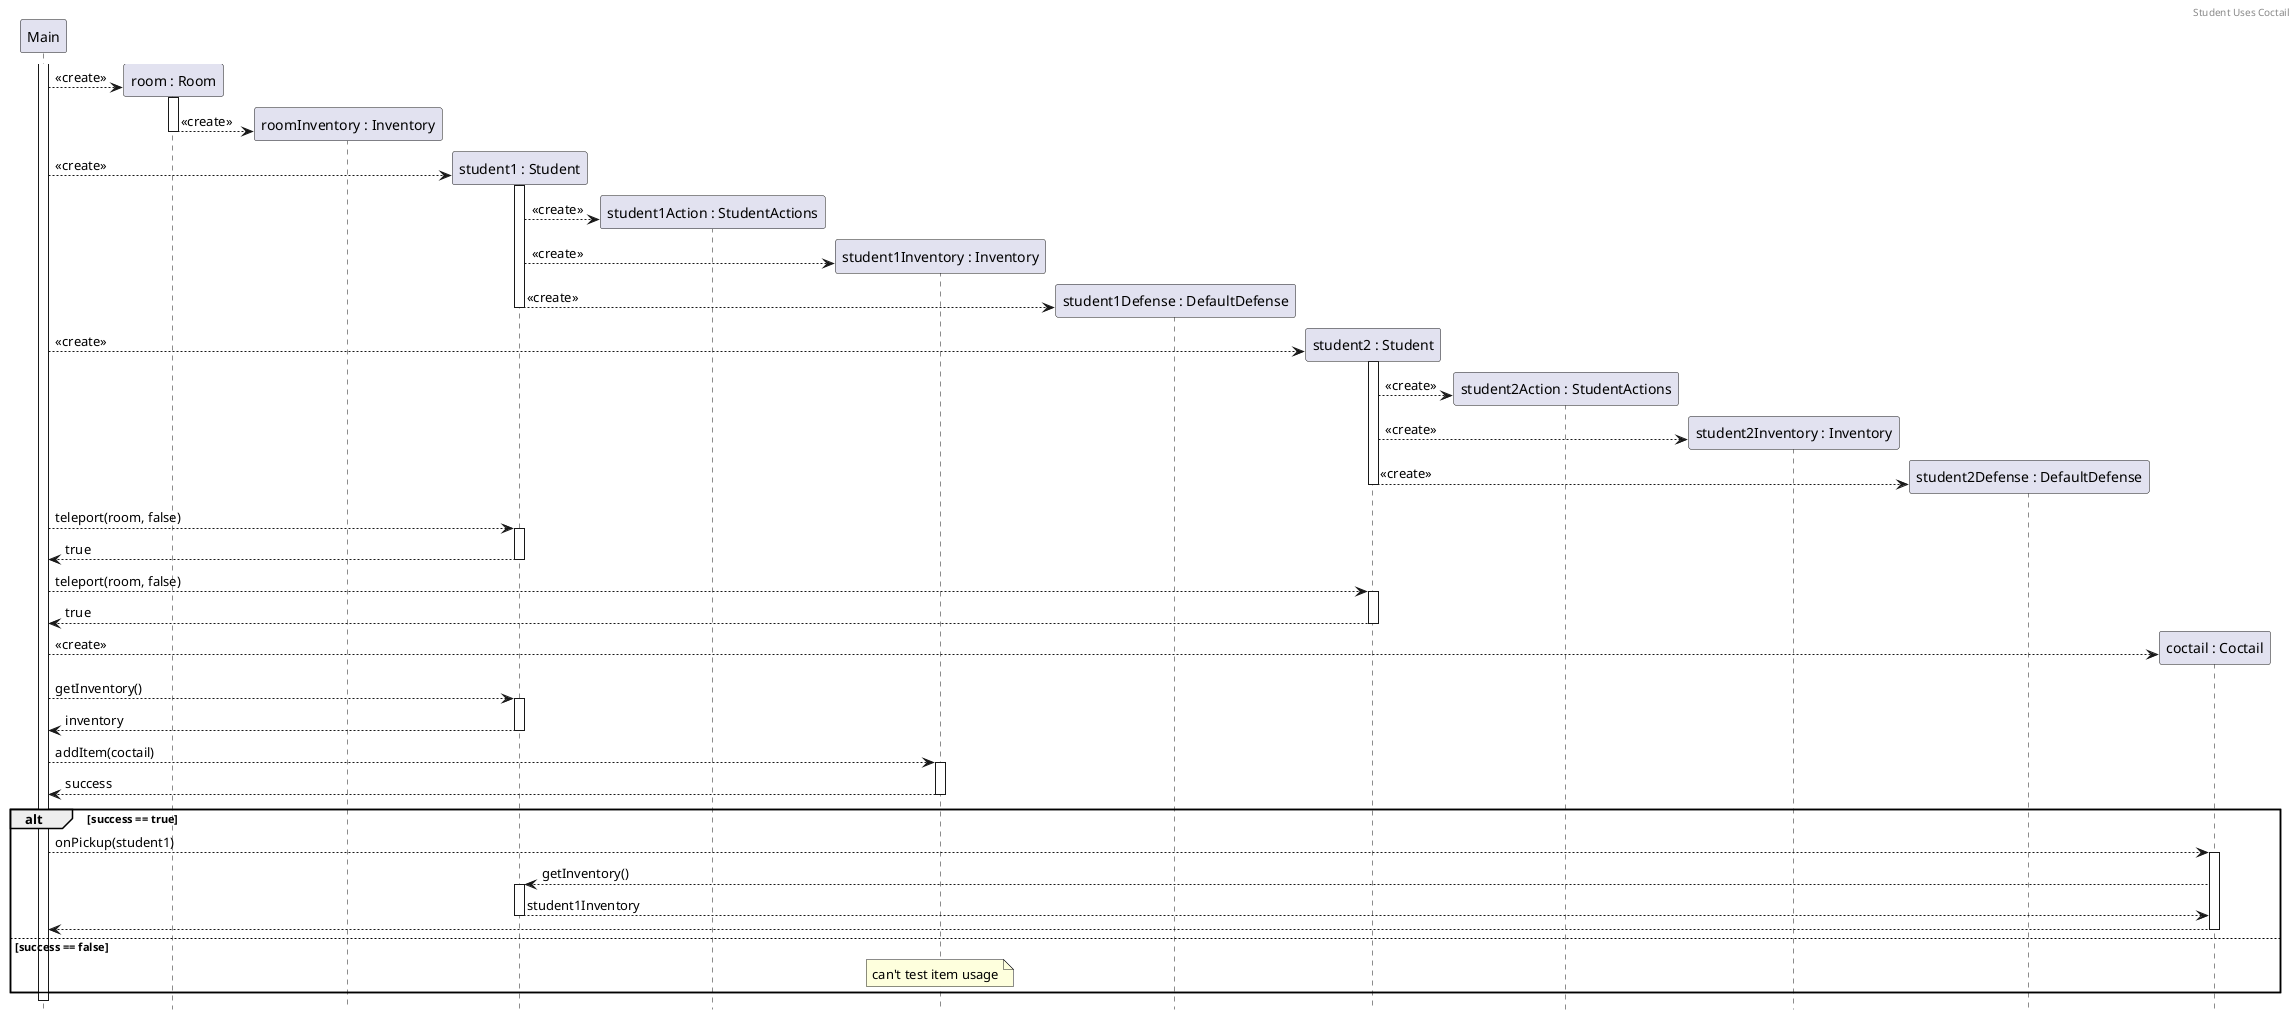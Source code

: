 @startuml StudentUsesCoctail
header Student Uses Coctail
hide footbox

participant main as "Main"
activate main

create room as "room : Room"
main --> room ++: <<create>>
create roomInventory as "roomInventory : Inventory"
room --> roomInventory --: <<create>>

create student as "student1 : Student"
main --> student ++: <<create>>
create studentAction as "student1Action : StudentActions"
student --> studentAction : <<create>>
create inventory as "student1Inventory : Inventory"
student --> inventory : <<create>>
create defense as "student1Defense : DefaultDefense"
student --> defense --: <<create>>

create student2 as "student2 : Student"
main --> student2 ++: <<create>>
create studentAction2 as "student2Action : StudentActions"
student2 --> studentAction2 : <<create>>
create inventory2 as "student2Inventory : Inventory"
student2 --> inventory2 : <<create>>
create defense2 as "student2Defense : DefaultDefense"
student2 --> defense2 --: <<create>>

main --> student ++: teleport(room, false)
return true

main --> student2 ++: teleport(room, false)
return true

/' todo 
itt baj lehet ha Simon B. úgy gondolja, hogy a szoba mérete state value
mert ebben az esetben ez nem egy garantált tp és a teszt értelmetlen
'/

create coctail as "coctail : Coctail"
main --> coctail : <<create>>

main --> student ++: getInventory()
return inventory

main --> inventory ++: addItem(coctail)
return success

alt success == true
    main --> coctail ++: onPickup(student1)
    coctail --> student ++: getInventory()
    return student1Inventory
    return 
    
else success == false
    note over inventory : can't test item usage
end

@enduml